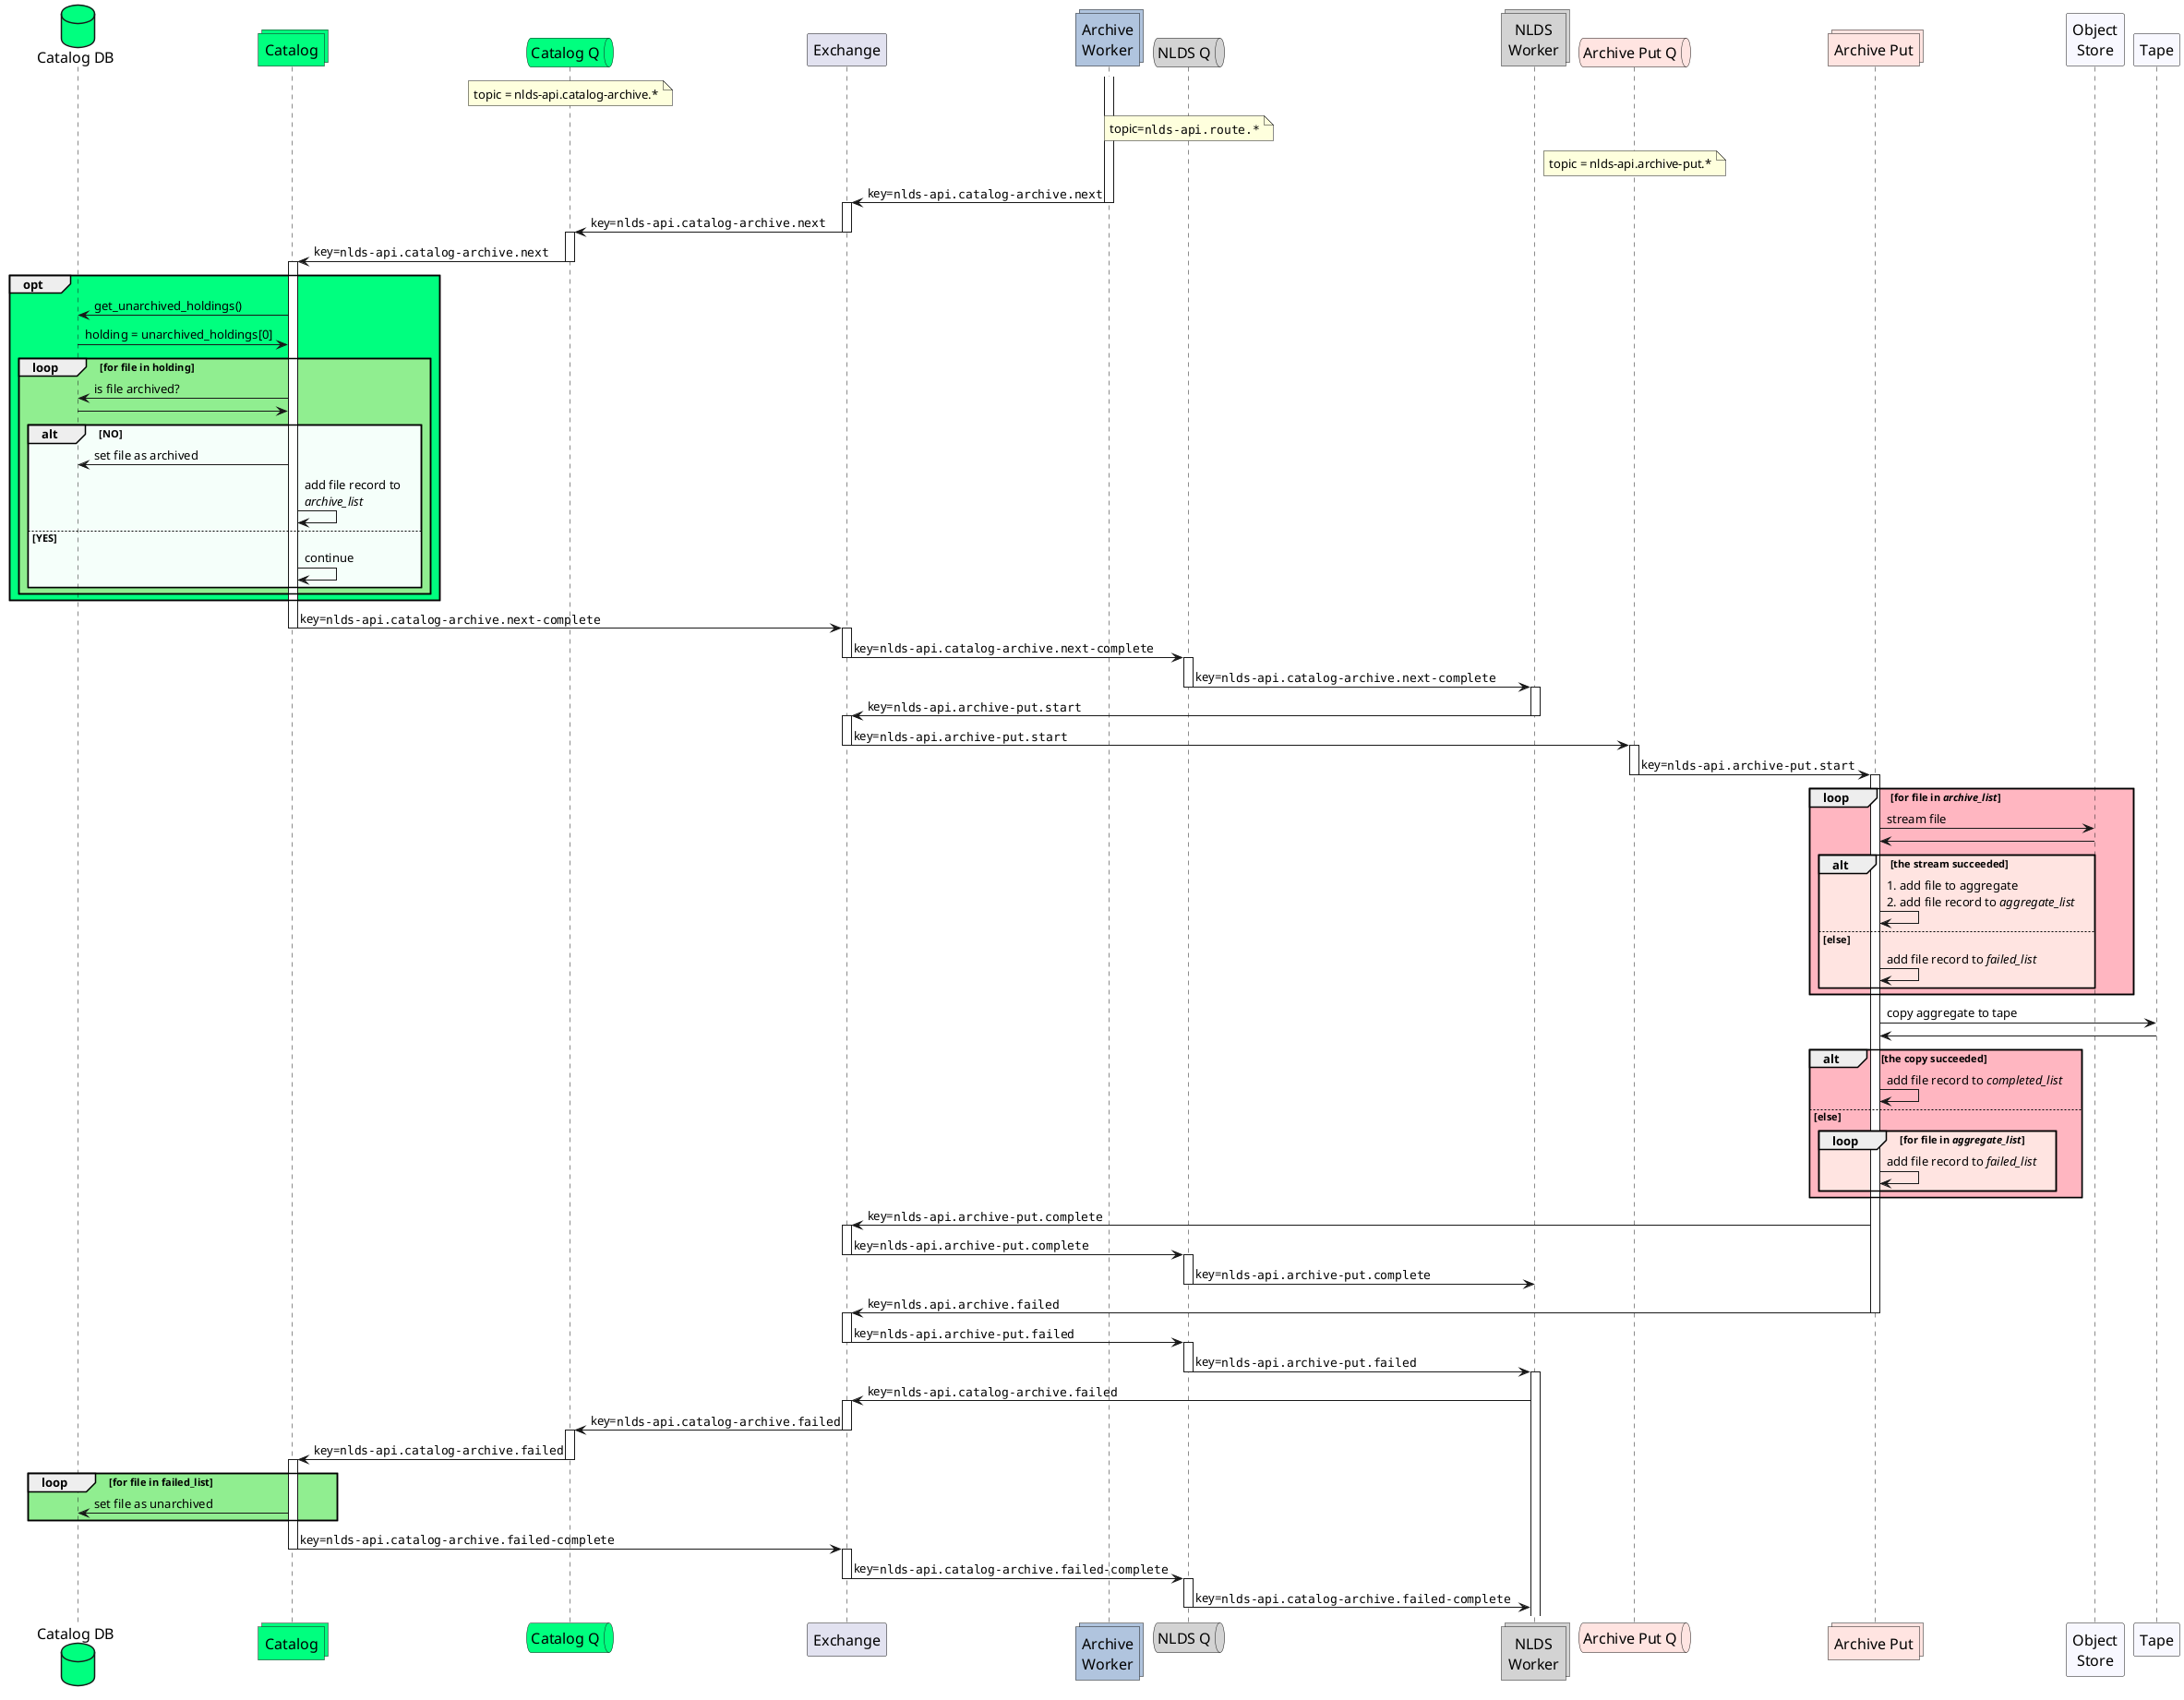 @startuml message_flow_archive_put

skinparam participantFontSize 16
skinparam participantFontName Futura

skinparam queueFontSize 16
skinparam queueFontName Futura

skinparam actorFontSize 16
skinparam actorFontName Futura

skinparam collectionsFontSize 16
skinparam collectionsFontName Futura

skinparam DatabaseFontSize 16
skinparam DatabaseFontName Futura

database catalog_db as "Catalog DB" #springgreen
collections catalog as "Catalog" #springgreen
queue qc as "Catalog Q" #springgreen
note over qc
    topic = nlds-api.catalog-archive.*
end note

participant wex as "Exchange"
collections archy as "Archive\nWorker" #LightSteelBlue

queue qw as "NLDS Q" #lightgrey
note over qw
    topic=""nlds-api.route.*""
end note
collections work as "NLDS\nWorker" #lightgrey

' queue aq as "Archive Q" #LightSteelBlue

queue qap as "Archive Put Q" #MistyRose
note over qap
    topic = nlds-api.archive-put.*
end note
collections archive_puts as "Archive Put" #MistyRose

participant obj as "Object\nStore" #GhostWhite

participant tape as "Tape" #GhostWhite

activate archy
archy -> wex : key=""nlds-api.catalog-archive.next""
deactivate archy

activate wex
wex->qc : key=""nlds-api.catalog-archive.next""
deactivate wex

activate qc
qc -> catalog : key=""nlds-api.catalog-archive.next""
deactivate qc

activate catalog
opt #SpringGreen
    catalog -> catalog_db : get_unarchived_holdings()
    catalog_db -> catalog : holding = unarchived_holdings[0]
    loop #LightGreen for file in holding
        catalog -> catalog_db : is file archived?
        catalog_db -> catalog
        alt #MintCream NO
            catalog -> catalog_db : set file as archived
            catalog -> catalog : add file record to\n//archive_list//
        else YES
            catalog -> catalog : continue
        end
    end
end
catalog -> wex : key=""nlds-api.catalog-archive.next-complete""
deactivate catalog

activate wex
wex -> qw : key=""nlds-api.catalog-archive.next-complete""
deactivate wex

activate qw
qw -> work : key=""nlds-api.catalog-archive.next-complete""
deactivate qw

activate work
work -> wex : key=""nlds-api.archive-put.start""
deactivate work

activate wex
wex -> qap : key=""nlds-api.archive-put.start""
deactivate wex

activate qap
qap -> archive_puts : key=""nlds-api.archive-put.start""
deactivate qap

activate archive_puts
loop #LightPink for file in //archive_list//
    archive_puts -> obj : stream file
    obj -> archive_puts 
    alt #MistyRose the stream succeeded
        archive_puts->archive_puts : 1. add file to aggregate\n2. add file record to //aggregate_list//
    else else
        archive_puts->archive_puts : add file record to //failed_list//
    end
end

archive_puts -> tape : copy aggregate to tape
tape -> archive_puts
alt #LightPink the copy succeeded
    archive_puts -> archive_puts : add file record to //completed_list//
else else
    loop #MistyRose for file in //aggregate_list//
        archive_puts -> archive_puts : add file record to //failed_list//
    end
end
archive_puts -> wex : key=""nlds-api.archive-put.complete""
activate wex
wex -> qw : key=""nlds-api.archive-put.complete""
deactivate wex

activate qw
qw -> work : key=""nlds-api.archive-put.complete""
deactivate qw

archive_puts -> wex : key=""nlds.api.archive.failed""
deactivate archive_puts

activate wex
wex -> qw : key=""nlds-api.archive-put.failed""
deactivate wex

activate qw
qw -> work : key=""nlds-api.archive-put.failed""
deactivate qw

activate work
work -> wex : key=""nlds-api.catalog-archive.failed""
deactivate archy 

activate wex
wex -> qc : key=""nlds-api.catalog-archive.failed""
deactivate wex

activate qc
qc -> catalog : key=""nlds-api.catalog-archive.failed""
deactivate qc

activate catalog
loop #LightGreen for file in failed_list
catalog -> catalog_db : set file as unarchived
end
catalog -> wex : key=""nlds-api.catalog-archive.failed-complete""
deactivate catalog

activate wex
wex -> qw : key=""nlds-api.catalog-archive.failed-complete""
deactivate wex

activate qw
qw -> work : key=""nlds-api.catalog-archive.failed-complete""
deactivate qw

@enduml